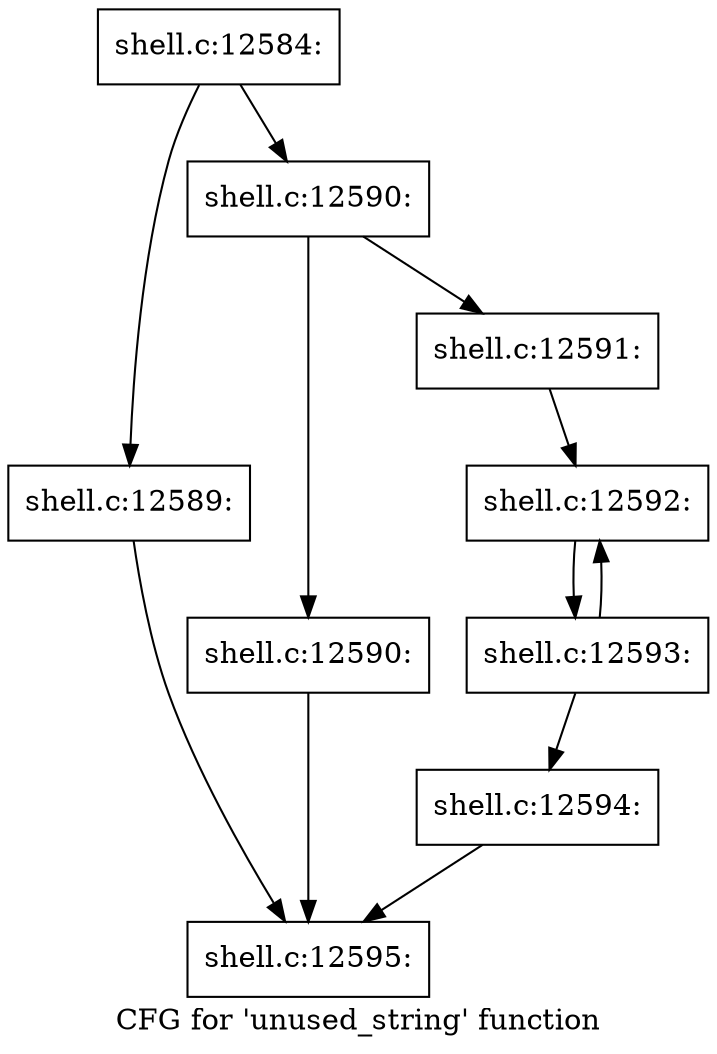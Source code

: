 digraph "CFG for 'unused_string' function" {
	label="CFG for 'unused_string' function";

	Node0x560276df4dd0 [shape=record,label="{shell.c:12584:}"];
	Node0x560276df4dd0 -> Node0x560276e08a60;
	Node0x560276df4dd0 -> Node0x560276e08ab0;
	Node0x560276e08a60 [shape=record,label="{shell.c:12589:}"];
	Node0x560276e08a60 -> Node0x560276df4f50;
	Node0x560276e08ab0 [shape=record,label="{shell.c:12590:}"];
	Node0x560276e08ab0 -> Node0x560276e09250;
	Node0x560276e08ab0 -> Node0x560276e096d0;
	Node0x560276e09250 [shape=record,label="{shell.c:12590:}"];
	Node0x560276e09250 -> Node0x560276df4f50;
	Node0x560276e096d0 [shape=record,label="{shell.c:12591:}"];
	Node0x560276e096d0 -> Node0x560276e09c00;
	Node0x560276e09c00 [shape=record,label="{shell.c:12592:}"];
	Node0x560276e09c00 -> Node0x560276e09bb0;
	Node0x560276e09bb0 [shape=record,label="{shell.c:12593:}"];
	Node0x560276e09bb0 -> Node0x560276e09c00;
	Node0x560276e09bb0 -> Node0x560276e09b60;
	Node0x560276e09b60 [shape=record,label="{shell.c:12594:}"];
	Node0x560276e09b60 -> Node0x560276df4f50;
	Node0x560276df4f50 [shape=record,label="{shell.c:12595:}"];
}
